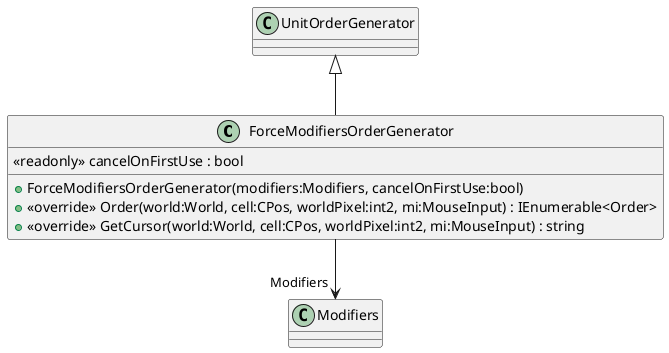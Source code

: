 @startuml
class ForceModifiersOrderGenerator {
    <<readonly>> cancelOnFirstUse : bool
    + ForceModifiersOrderGenerator(modifiers:Modifiers, cancelOnFirstUse:bool)
    + <<override>> Order(world:World, cell:CPos, worldPixel:int2, mi:MouseInput) : IEnumerable<Order>
    + <<override>> GetCursor(world:World, cell:CPos, worldPixel:int2, mi:MouseInput) : string
}
UnitOrderGenerator <|-- ForceModifiersOrderGenerator
ForceModifiersOrderGenerator --> "Modifiers" Modifiers
@enduml
